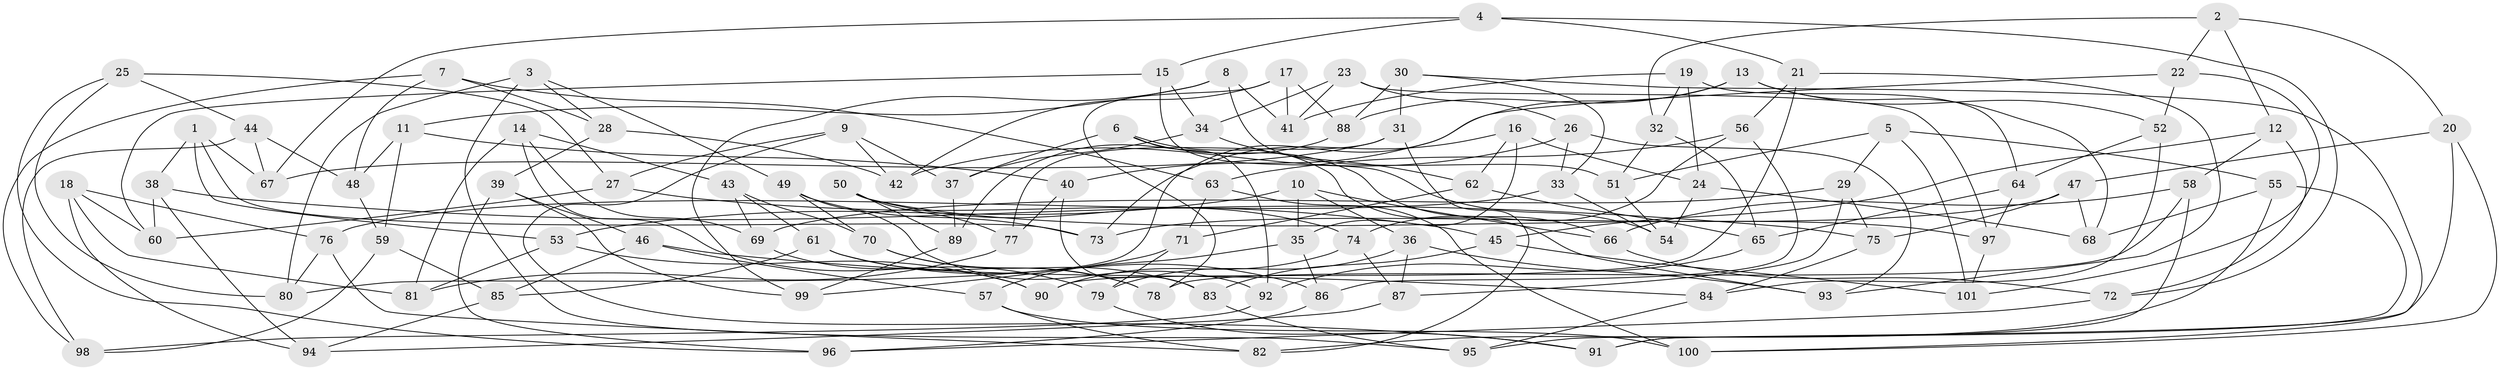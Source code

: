 // Generated by graph-tools (version 1.1) at 2025/16/03/09/25 04:16:35]
// undirected, 101 vertices, 202 edges
graph export_dot {
graph [start="1"]
  node [color=gray90,style=filled];
  1;
  2;
  3;
  4;
  5;
  6;
  7;
  8;
  9;
  10;
  11;
  12;
  13;
  14;
  15;
  16;
  17;
  18;
  19;
  20;
  21;
  22;
  23;
  24;
  25;
  26;
  27;
  28;
  29;
  30;
  31;
  32;
  33;
  34;
  35;
  36;
  37;
  38;
  39;
  40;
  41;
  42;
  43;
  44;
  45;
  46;
  47;
  48;
  49;
  50;
  51;
  52;
  53;
  54;
  55;
  56;
  57;
  58;
  59;
  60;
  61;
  62;
  63;
  64;
  65;
  66;
  67;
  68;
  69;
  70;
  71;
  72;
  73;
  74;
  75;
  76;
  77;
  78;
  79;
  80;
  81;
  82;
  83;
  84;
  85;
  86;
  87;
  88;
  89;
  90;
  91;
  92;
  93;
  94;
  95;
  96;
  97;
  98;
  99;
  100;
  101;
  1 -- 73;
  1 -- 38;
  1 -- 53;
  1 -- 67;
  2 -- 12;
  2 -- 20;
  2 -- 22;
  2 -- 32;
  3 -- 80;
  3 -- 28;
  3 -- 95;
  3 -- 49;
  4 -- 21;
  4 -- 67;
  4 -- 15;
  4 -- 72;
  5 -- 55;
  5 -- 101;
  5 -- 29;
  5 -- 51;
  6 -- 66;
  6 -- 92;
  6 -- 37;
  6 -- 93;
  7 -- 63;
  7 -- 28;
  7 -- 48;
  7 -- 98;
  8 -- 41;
  8 -- 51;
  8 -- 99;
  8 -- 11;
  9 -- 27;
  9 -- 37;
  9 -- 42;
  9 -- 91;
  10 -- 36;
  10 -- 53;
  10 -- 66;
  10 -- 35;
  11 -- 40;
  11 -- 59;
  11 -- 48;
  12 -- 72;
  12 -- 45;
  12 -- 58;
  13 -- 68;
  13 -- 80;
  13 -- 52;
  13 -- 88;
  14 -- 43;
  14 -- 81;
  14 -- 79;
  14 -- 69;
  15 -- 34;
  15 -- 54;
  15 -- 60;
  16 -- 62;
  16 -- 35;
  16 -- 73;
  16 -- 24;
  17 -- 78;
  17 -- 42;
  17 -- 41;
  17 -- 88;
  18 -- 60;
  18 -- 76;
  18 -- 81;
  18 -- 94;
  19 -- 32;
  19 -- 64;
  19 -- 24;
  19 -- 41;
  20 -- 47;
  20 -- 91;
  20 -- 100;
  21 -- 56;
  21 -- 90;
  21 -- 93;
  22 -- 101;
  22 -- 40;
  22 -- 52;
  23 -- 26;
  23 -- 97;
  23 -- 41;
  23 -- 34;
  24 -- 68;
  24 -- 54;
  25 -- 96;
  25 -- 44;
  25 -- 80;
  25 -- 27;
  26 -- 33;
  26 -- 42;
  26 -- 93;
  27 -- 60;
  27 -- 45;
  28 -- 42;
  28 -- 39;
  29 -- 87;
  29 -- 69;
  29 -- 75;
  30 -- 100;
  30 -- 88;
  30 -- 33;
  30 -- 31;
  31 -- 77;
  31 -- 82;
  31 -- 67;
  32 -- 65;
  32 -- 51;
  33 -- 54;
  33 -- 76;
  34 -- 62;
  34 -- 37;
  35 -- 57;
  35 -- 86;
  36 -- 87;
  36 -- 93;
  36 -- 79;
  37 -- 89;
  38 -- 94;
  38 -- 75;
  38 -- 60;
  39 -- 46;
  39 -- 99;
  39 -- 96;
  40 -- 83;
  40 -- 77;
  43 -- 61;
  43 -- 70;
  43 -- 69;
  44 -- 67;
  44 -- 98;
  44 -- 48;
  45 -- 101;
  45 -- 83;
  46 -- 57;
  46 -- 85;
  46 -- 84;
  47 -- 68;
  47 -- 75;
  47 -- 73;
  48 -- 59;
  49 -- 73;
  49 -- 70;
  49 -- 92;
  50 -- 97;
  50 -- 74;
  50 -- 89;
  50 -- 77;
  51 -- 54;
  52 -- 64;
  52 -- 84;
  53 -- 90;
  53 -- 81;
  55 -- 91;
  55 -- 68;
  55 -- 82;
  56 -- 63;
  56 -- 74;
  56 -- 86;
  57 -- 82;
  57 -- 100;
  58 -- 78;
  58 -- 66;
  58 -- 95;
  59 -- 98;
  59 -- 85;
  61 -- 85;
  61 -- 86;
  61 -- 78;
  62 -- 65;
  62 -- 71;
  63 -- 71;
  63 -- 100;
  64 -- 65;
  64 -- 97;
  65 -- 92;
  66 -- 72;
  69 -- 90;
  70 -- 83;
  70 -- 78;
  71 -- 79;
  71 -- 99;
  72 -- 96;
  74 -- 90;
  74 -- 87;
  75 -- 84;
  76 -- 82;
  76 -- 80;
  77 -- 81;
  79 -- 91;
  83 -- 95;
  84 -- 95;
  85 -- 94;
  86 -- 96;
  87 -- 94;
  88 -- 89;
  89 -- 99;
  92 -- 98;
  97 -- 101;
}
